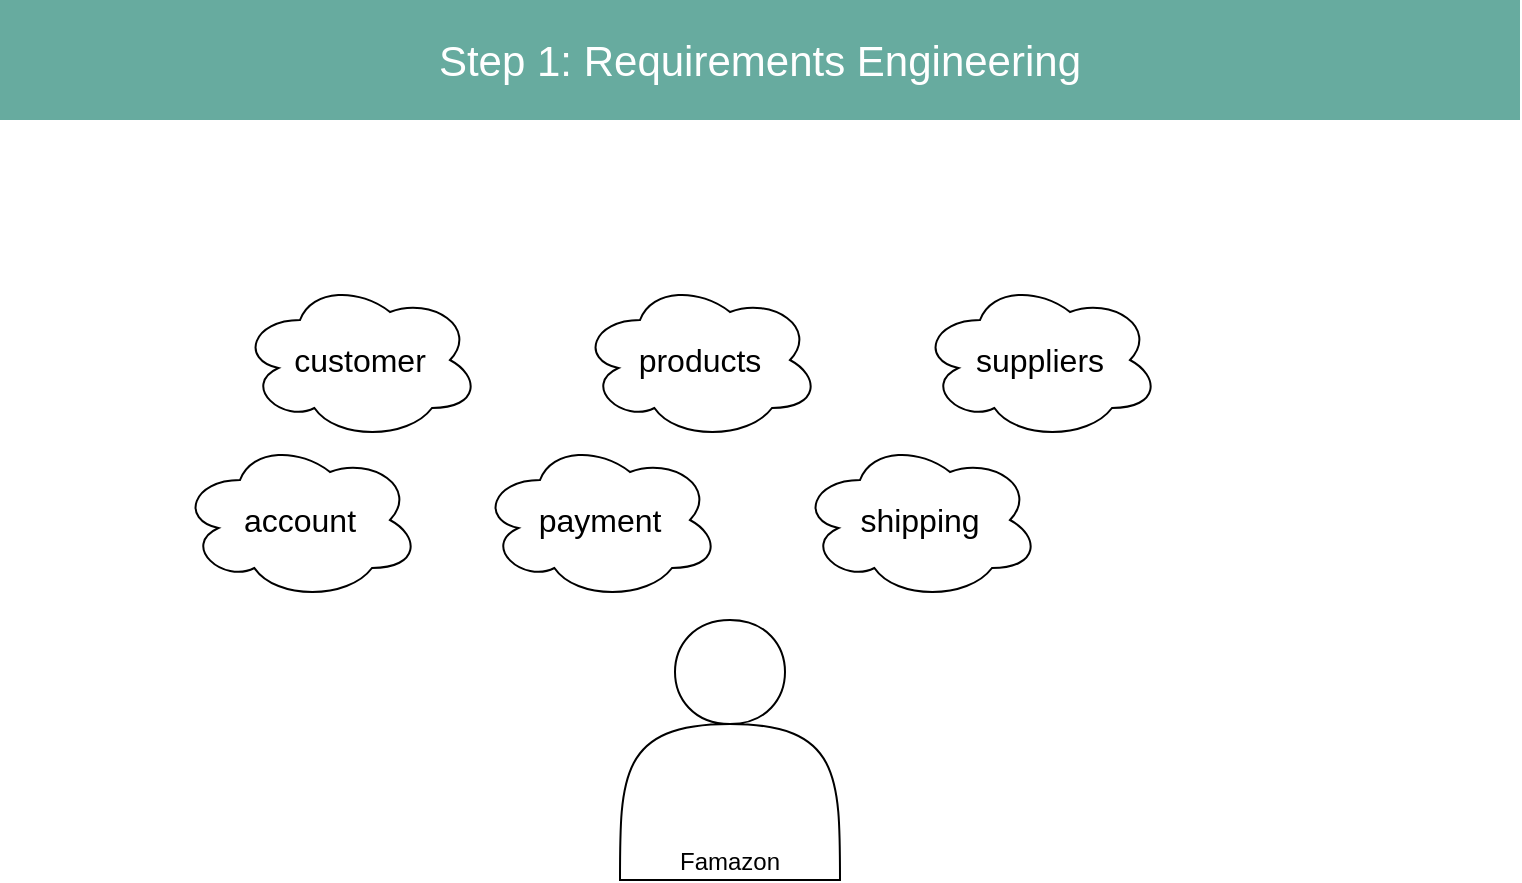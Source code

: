 <mxfile version="14.6.0" type="github">
  <diagram id="PnPeg7tA5tx20dT9B7Yd" name="Page-1">
    <mxGraphModel dx="1422" dy="691" grid="1" gridSize="10" guides="1" tooltips="1" connect="1" arrows="1" fold="1" page="1" pageScale="1" pageWidth="827" pageHeight="1169" math="0" shadow="0">
      <root>
        <mxCell id="0" />
        <mxCell id="1" parent="0" />
        <mxCell id="HsdS4_akaEj0isNQwl-u-1" value="Famazon" style="shape=actor;whiteSpace=wrap;html=1;verticalAlign=bottom;" vertex="1" parent="1">
          <mxGeometry x="350" y="350" width="110" height="130" as="geometry" />
        </mxCell>
        <mxCell id="HsdS4_akaEj0isNQwl-u-2" value="customer" style="ellipse;shape=cloud;whiteSpace=wrap;html=1;fontSize=16;" vertex="1" parent="1">
          <mxGeometry x="160" y="180" width="120" height="80" as="geometry" />
        </mxCell>
        <mxCell id="HsdS4_akaEj0isNQwl-u-3" value="products" style="ellipse;shape=cloud;whiteSpace=wrap;html=1;fontSize=16;" vertex="1" parent="1">
          <mxGeometry x="330" y="180" width="120" height="80" as="geometry" />
        </mxCell>
        <mxCell id="HsdS4_akaEj0isNQwl-u-4" value="suppliers" style="ellipse;shape=cloud;whiteSpace=wrap;html=1;fontSize=16;" vertex="1" parent="1">
          <mxGeometry x="500" y="180" width="120" height="80" as="geometry" />
        </mxCell>
        <mxCell id="HsdS4_akaEj0isNQwl-u-5" value="" style="rounded=0;whiteSpace=wrap;html=1;labelBackgroundColor=#009999;labelBorderColor=#000000;strokeColor=none;fillColor=#67AB9F;" vertex="1" parent="1">
          <mxGeometry x="40" y="40" width="760" height="60" as="geometry" />
        </mxCell>
        <mxCell id="HsdS4_akaEj0isNQwl-u-6" value="&lt;font style=&quot;font-size: 21px&quot;&gt;Step 1: Requirements&amp;nbsp;&lt;/font&gt;&lt;span style=&quot;font-size: 21px&quot;&gt;Engineering&lt;/span&gt;" style="text;html=1;strokeColor=none;fillColor=none;align=center;verticalAlign=middle;whiteSpace=wrap;rounded=0;labelBackgroundColor=none;fontColor=#FFFFFF;" vertex="1" parent="1">
          <mxGeometry x="60" y="60" width="720" height="20" as="geometry" />
        </mxCell>
        <mxCell id="HsdS4_akaEj0isNQwl-u-7" value="shipping" style="ellipse;shape=cloud;whiteSpace=wrap;html=1;fontSize=16;" vertex="1" parent="1">
          <mxGeometry x="440" y="260" width="120" height="80" as="geometry" />
        </mxCell>
        <mxCell id="HsdS4_akaEj0isNQwl-u-8" value="account" style="ellipse;shape=cloud;whiteSpace=wrap;html=1;fontSize=16;" vertex="1" parent="1">
          <mxGeometry x="130" y="260" width="120" height="80" as="geometry" />
        </mxCell>
        <mxCell id="HsdS4_akaEj0isNQwl-u-9" value="payment" style="ellipse;shape=cloud;whiteSpace=wrap;html=1;fontSize=16;" vertex="1" parent="1">
          <mxGeometry x="280" y="260" width="120" height="80" as="geometry" />
        </mxCell>
      </root>
    </mxGraphModel>
  </diagram>
</mxfile>
